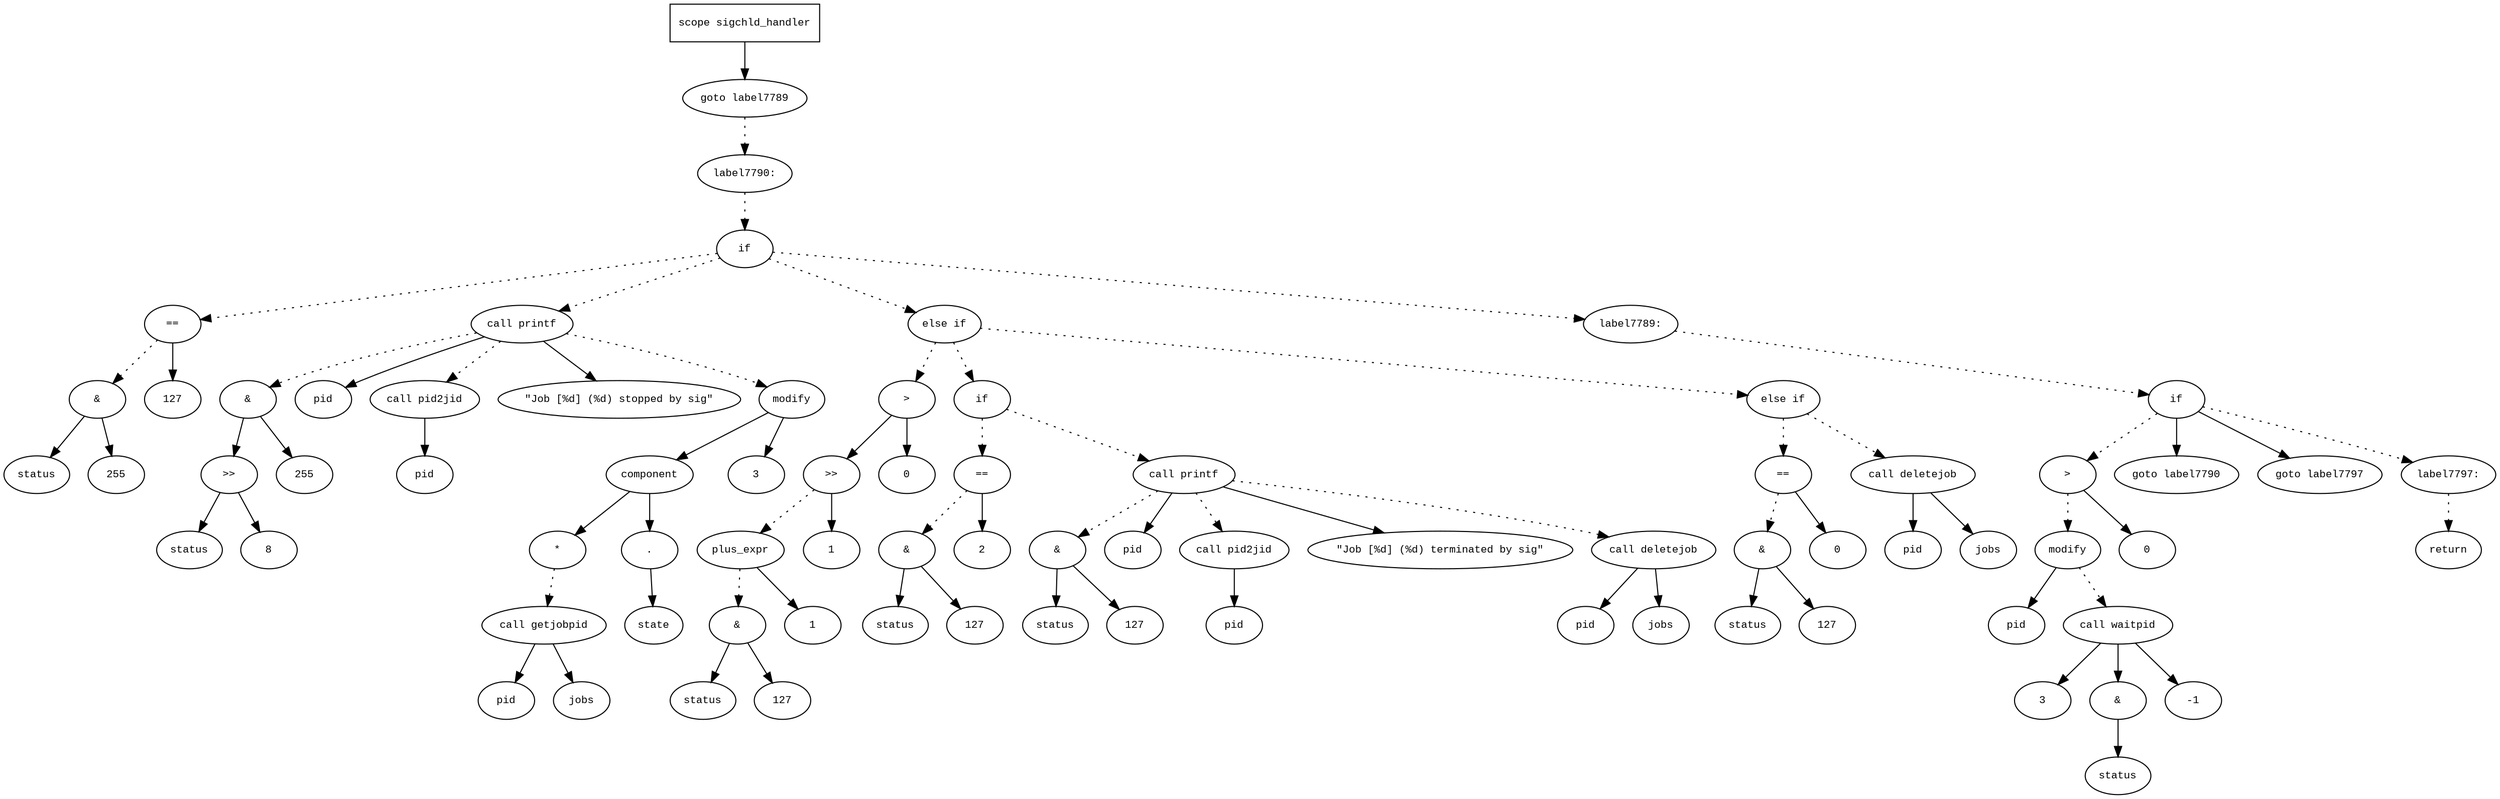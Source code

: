 digraph AST {
  graph [fontname="Times New Roman",fontsize=10];
  node  [fontname="Courier New",fontsize=10];
  edge  [fontname="Times New Roman",fontsize=10];

  node1 [label="scope sigchld_handler",shape=box];
  node2 [label="goto label7789",shape=ellipse];
  node1 -> node2;
  node3 [label="label7790:",shape=ellipse];
  node2 -> node3 [style=dotted];
  node4 [label="if",shape=ellipse];
  node3 -> node4 [style=dotted];
  node5 [label="==",shape=ellipse];
  node6 [label="&",shape=ellipse];
  node7 [label="status",shape=ellipse];
  node6 -> node7;
  node8 [label="255",shape=ellipse];
  node6 -> node8;
  node5 -> node6 [style=dotted];
  node9 [label="127",shape=ellipse];
  node5 -> node9;
  node4 -> node5 [style=dotted];
  node10 [label="call printf",shape=ellipse];
  node11 [label="&",shape=ellipse];
  node12 [label=">>",shape=ellipse];
  node13 [label="status",shape=ellipse];
  node12 -> node13;
  node14 [label="8",shape=ellipse];
  node12 -> node14;
  node11 -> node12;
  node15 [label="255",shape=ellipse];
  node11 -> node15;
  node10 -> node11 [style=dotted];
  node16 [label="pid",shape=ellipse];
  node10 -> node16;
  node17 [label="call pid2jid",shape=ellipse];
  node18 [label="pid",shape=ellipse];
  node17 -> node18;
  node10 -> node17 [style=dotted];
  node19 [label="\"Job [%d] (%d) stopped by sig\"",shape=ellipse];
  node10 -> node19;
  node4 -> node10 [style=dotted];
  node20 [label="modify",shape=ellipse];
  node21 [label="component",shape=ellipse];
  node20 -> node21;
  node22 [label="*",shape=ellipse];
  node23 [label="call getjobpid",shape=ellipse];
  node24 [label="pid",shape=ellipse];
  node23 -> node24;
  node25 [label="jobs",shape=ellipse];
  node23 -> node25;
  node22 -> node23 [style=dotted];
  node21 -> node22;
  node26 [label=".",shape=ellipse];
  node21 -> node26;
  node27 [label="state",shape=ellipse];
  node26 -> node27;
  node28 [label="3",shape=ellipse];
  node20 -> node28;
  node10 -> node20 [style=dotted];
  node29 [label="else if",shape=ellipse];
  node4 -> node29 [style=dotted];
  node30 [label=">",shape=ellipse];
  node31 [label=">>",shape=ellipse];
  node32 [label="plus_expr",shape=ellipse];
  node33 [label="&",shape=ellipse];
  node34 [label="status",shape=ellipse];
  node33 -> node34;
  node35 [label="127",shape=ellipse];
  node33 -> node35;
  node32 -> node33 [style=dotted];
  node36 [label="1",shape=ellipse];
  node32 -> node36;
  node31 -> node32 [style=dotted];
  node37 [label="1",shape=ellipse];
  node31 -> node37;
  node30 -> node31;
  node38 [label="0",shape=ellipse];
  node30 -> node38;
  node29 -> node30 [style=dotted];
  node39 [label="if",shape=ellipse];
  node29 -> node39 [style=dotted];
  node40 [label="==",shape=ellipse];
  node41 [label="&",shape=ellipse];
  node42 [label="status",shape=ellipse];
  node41 -> node42;
  node43 [label="127",shape=ellipse];
  node41 -> node43;
  node40 -> node41 [style=dotted];
  node44 [label="2",shape=ellipse];
  node40 -> node44;
  node39 -> node40 [style=dotted];
  node45 [label="call printf",shape=ellipse];
  node46 [label="&",shape=ellipse];
  node47 [label="status",shape=ellipse];
  node46 -> node47;
  node48 [label="127",shape=ellipse];
  node46 -> node48;
  node45 -> node46 [style=dotted];
  node49 [label="pid",shape=ellipse];
  node45 -> node49;
  node50 [label="call pid2jid",shape=ellipse];
  node51 [label="pid",shape=ellipse];
  node50 -> node51;
  node45 -> node50 [style=dotted];
  node52 [label="\"Job [%d] (%d) terminated by sig\"",shape=ellipse];
  node45 -> node52;
  node39 -> node45 [style=dotted];
  node53 [label="call deletejob",shape=ellipse];
  node54 [label="pid",shape=ellipse];
  node53 -> node54;
  node55 [label="jobs",shape=ellipse];
  node53 -> node55;
  node45 -> node53 [style=dotted];
  node56 [label="else if",shape=ellipse];
  node29 -> node56 [style=dotted];
  node57 [label="==",shape=ellipse];
  node58 [label="&",shape=ellipse];
  node59 [label="status",shape=ellipse];
  node58 -> node59;
  node60 [label="127",shape=ellipse];
  node58 -> node60;
  node57 -> node58 [style=dotted];
  node61 [label="0",shape=ellipse];
  node57 -> node61;
  node56 -> node57 [style=dotted];
  node62 [label="call deletejob",shape=ellipse];
  node63 [label="pid",shape=ellipse];
  node62 -> node63;
  node64 [label="jobs",shape=ellipse];
  node62 -> node64;
  node56 -> node62 [style=dotted];
  node65 [label="label7789:",shape=ellipse];
  node4 -> node65 [style=dotted];
  node66 [label="if",shape=ellipse];
  node65 -> node66 [style=dotted];
  node67 [label=">",shape=ellipse];
  node68 [label="modify",shape=ellipse];
  node69 [label="pid",shape=ellipse];
  node68 -> node69;
  node70 [label="call waitpid",shape=ellipse];
  node71 [label="3",shape=ellipse];
  node70 -> node71;
  node72 [label="&",shape=ellipse];
  node70 -> node72;
  node73 [label="status",shape=ellipse];
  node72 -> node73;
  node74 [label="-1",shape=ellipse];
  node70 -> node74;
  node68 -> node70 [style=dotted];
  node67 -> node68 [style=dotted];
  node75 [label="0",shape=ellipse];
  node67 -> node75;
  node66 -> node67 [style=dotted];
  node76 [label="goto label7790",shape=ellipse];
  node66 -> node76;
  node77 [label="goto label7797",shape=ellipse];
  node66 -> node77;
  node78 [label="label7797:",shape=ellipse];
  node66 -> node78 [style=dotted];
  node79 [label="return",shape=ellipse];
  node78 -> node79 [style=dotted];
} 